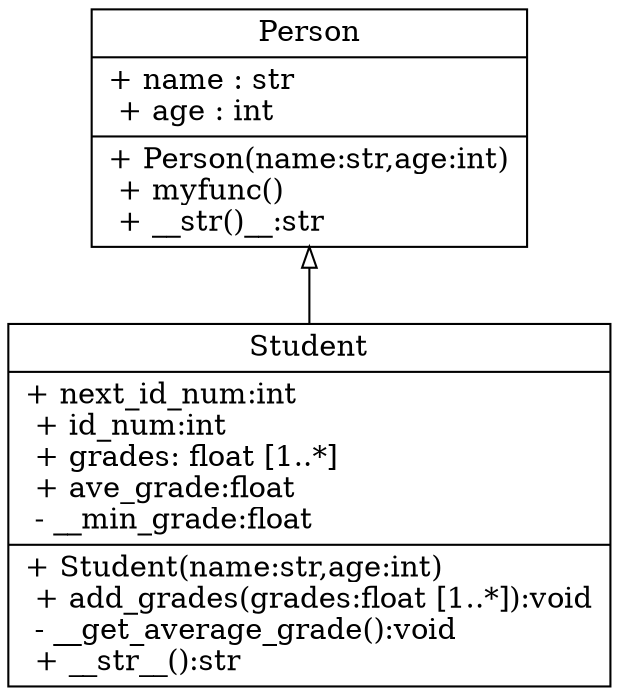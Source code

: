 digraph "classes" {
rankdir=BT
charset="utf-8"
"Person" [color="black", fontcolor="black", 
     label="{Person| 
     + name : str\l 
     + age : int\l|
     + Person(name:str,age:int)\l
     + myfunc()\l
     + __str()__:str\l}",
     shape="record", style="solid"];

"Student" [color="black", fontcolor="black",
          label="{Student| 
               + next_id_num:int\l 
               + id_num:int\l
               + grades: float [1..*]\l
               + ave_grade:float\l  
               - __min_grade:float \l|
               + Student(name:str,age:int)\l
               + add_grades(grades:float [1..*]):void\l
               - __get_average_grade():void\l
               + __str__():str\l}",
               shape="record", style="solid"];
"Student"->"Person"  [arrowhead="empty", arrowtail="none"];

}
